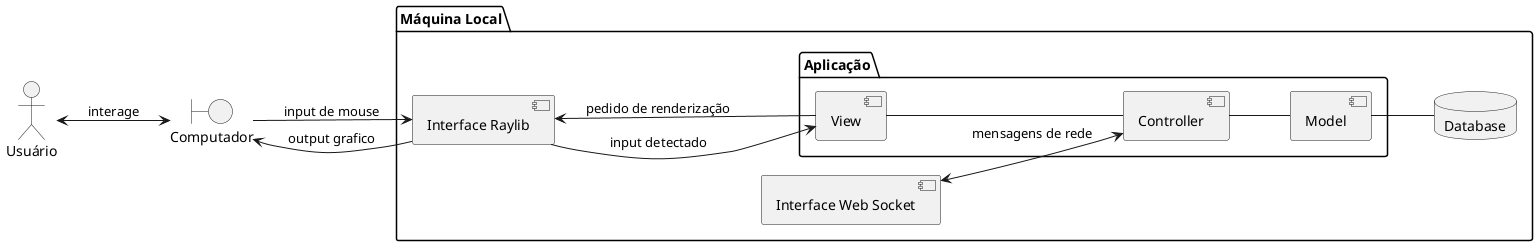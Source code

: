 @startuml
left to right direction

actor "Usuário" as user
boundary "Computador" as pc
package "Máquina Local" as maquina {
    package "Aplicação" as app {
        [View] as view
        [Controller] as controller
        [Model] as model
    }
    database "Database" as db
    [Interface Raylib] as ray
    [Interface Web Socket] as net
}

user <--> pc : interage
pc --> ray : input de mouse
pc <-- ray : output grafico
ray --> view : input detectado
ray <-- view : pedido de renderização
net <--> controller : mensagens de rede
view -- controller
controller -- model
model -- db

@enduml